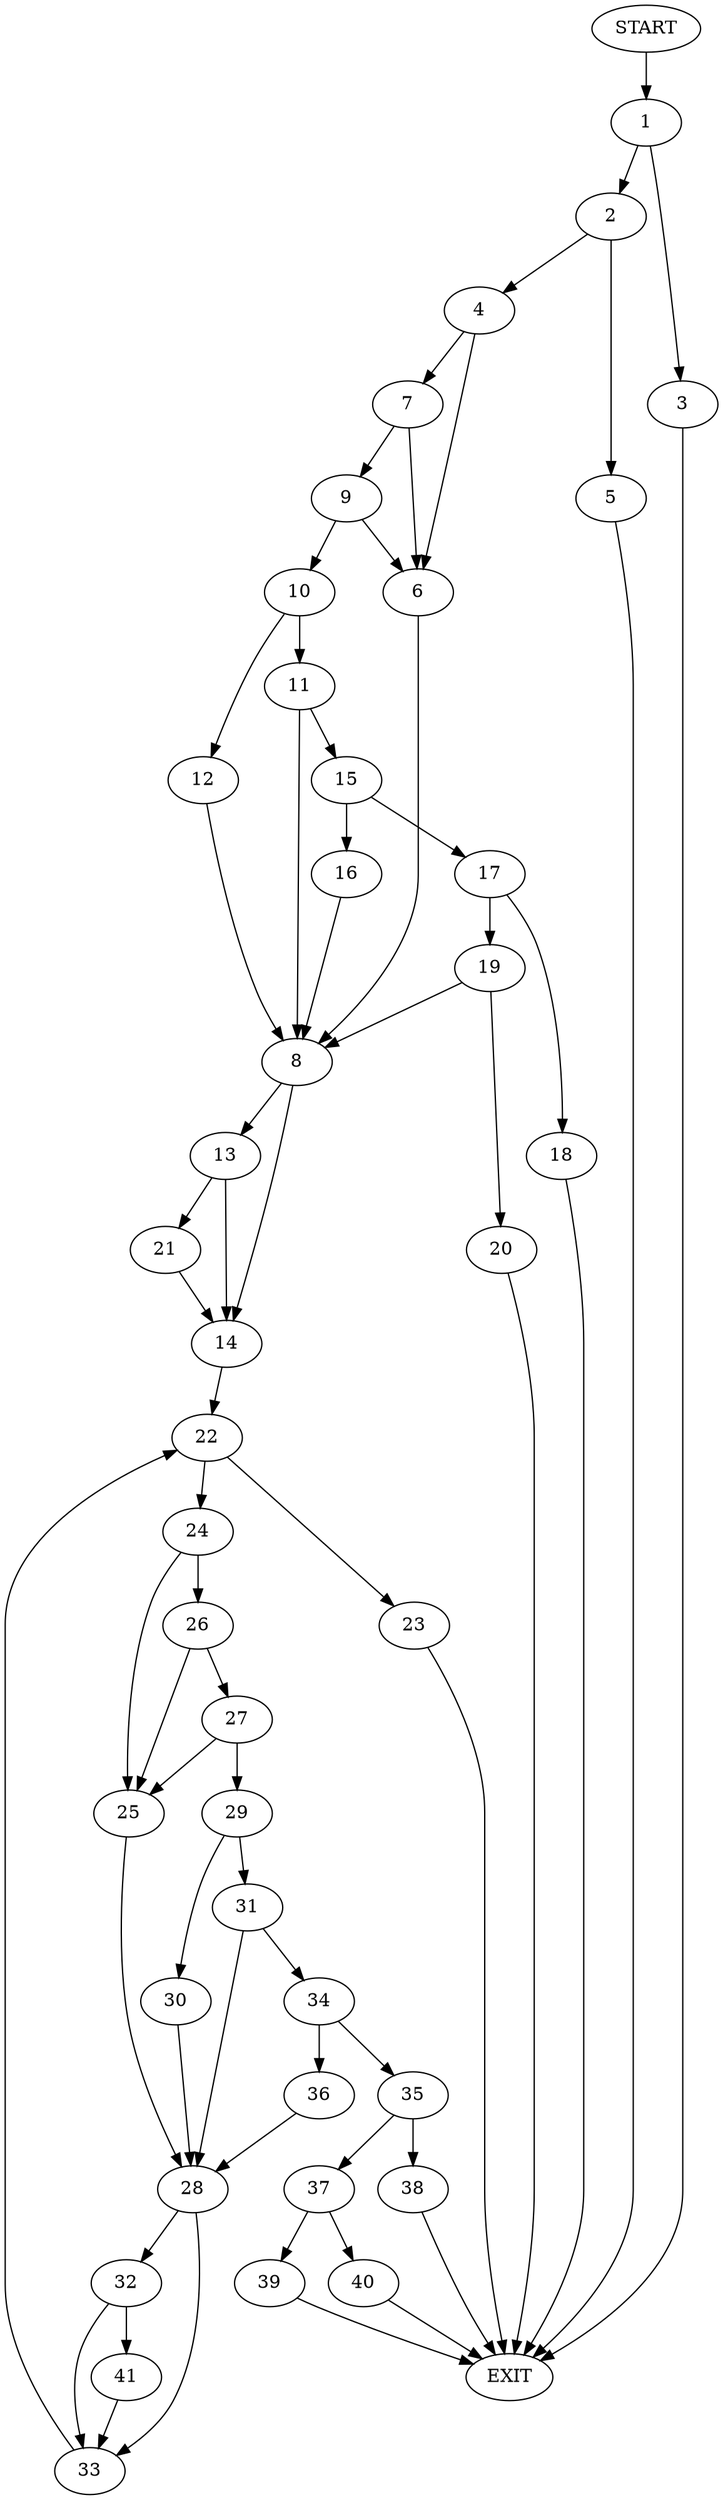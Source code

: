 digraph {
0 [label="START"]
42 [label="EXIT"]
0 -> 1
1 -> 2
1 -> 3
3 -> 42
2 -> 4
2 -> 5
4 -> 6
4 -> 7
5 -> 42
6 -> 8
7 -> 6
7 -> 9
9 -> 6
9 -> 10
10 -> 11
10 -> 12
8 -> 13
8 -> 14
12 -> 8
11 -> 8
11 -> 15
15 -> 16
15 -> 17
17 -> 18
17 -> 19
16 -> 8
18 -> 42
19 -> 8
19 -> 20
20 -> 42
13 -> 14
13 -> 21
14 -> 22
21 -> 14
22 -> 23
22 -> 24
24 -> 25
24 -> 26
23 -> 42
26 -> 25
26 -> 27
25 -> 28
27 -> 25
27 -> 29
29 -> 30
29 -> 31
28 -> 32
28 -> 33
30 -> 28
31 -> 28
31 -> 34
34 -> 35
34 -> 36
36 -> 28
35 -> 37
35 -> 38
38 -> 42
37 -> 39
37 -> 40
39 -> 42
40 -> 42
32 -> 33
32 -> 41
33 -> 22
41 -> 33
}
